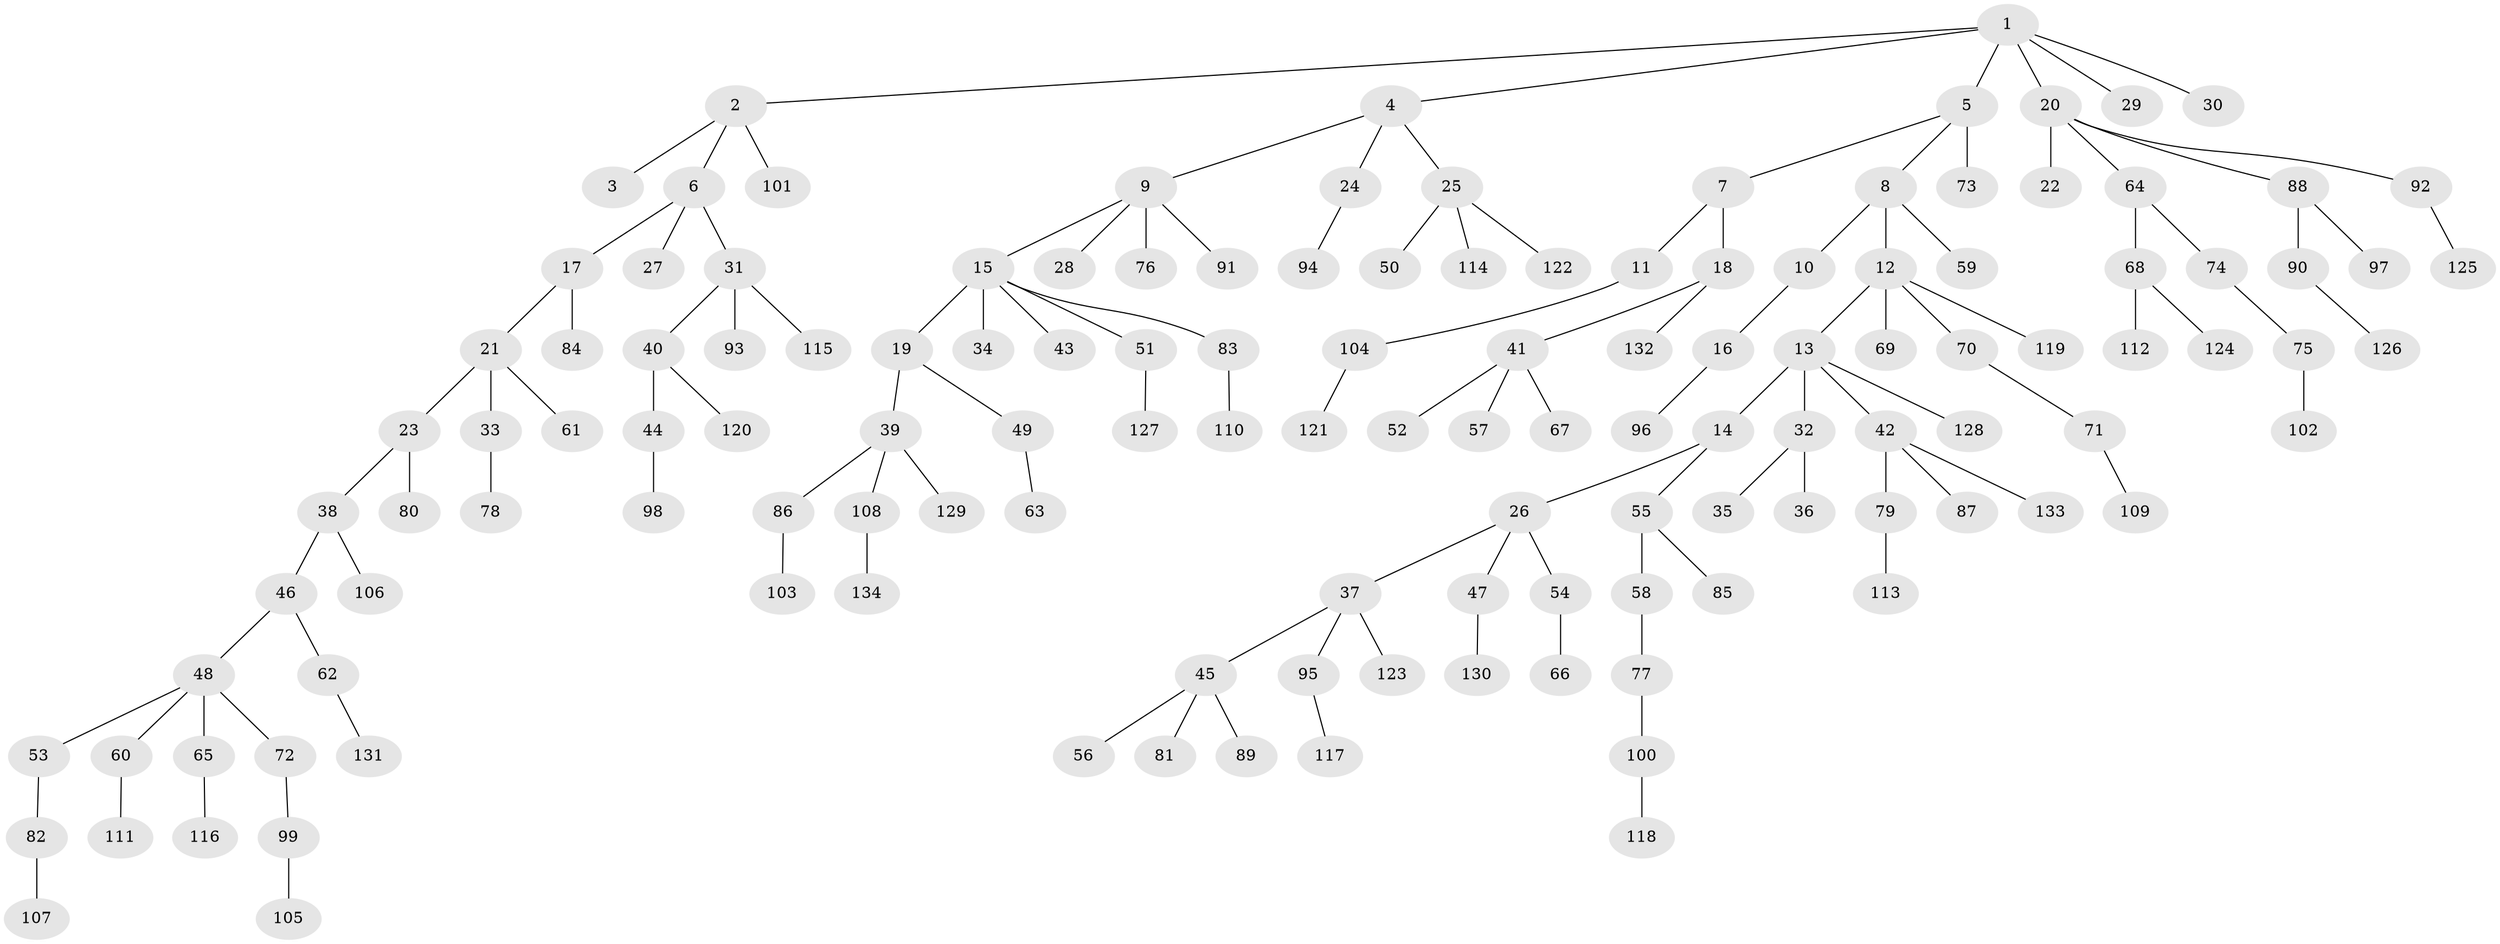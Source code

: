 // coarse degree distribution, {5: 0.03636363636363636, 3: 0.21818181818181817, 1: 0.43636363636363634, 4: 0.03636363636363636, 2: 0.2727272727272727}
// Generated by graph-tools (version 1.1) at 2025/51/03/04/25 22:51:25]
// undirected, 134 vertices, 133 edges
graph export_dot {
  node [color=gray90,style=filled];
  1;
  2;
  3;
  4;
  5;
  6;
  7;
  8;
  9;
  10;
  11;
  12;
  13;
  14;
  15;
  16;
  17;
  18;
  19;
  20;
  21;
  22;
  23;
  24;
  25;
  26;
  27;
  28;
  29;
  30;
  31;
  32;
  33;
  34;
  35;
  36;
  37;
  38;
  39;
  40;
  41;
  42;
  43;
  44;
  45;
  46;
  47;
  48;
  49;
  50;
  51;
  52;
  53;
  54;
  55;
  56;
  57;
  58;
  59;
  60;
  61;
  62;
  63;
  64;
  65;
  66;
  67;
  68;
  69;
  70;
  71;
  72;
  73;
  74;
  75;
  76;
  77;
  78;
  79;
  80;
  81;
  82;
  83;
  84;
  85;
  86;
  87;
  88;
  89;
  90;
  91;
  92;
  93;
  94;
  95;
  96;
  97;
  98;
  99;
  100;
  101;
  102;
  103;
  104;
  105;
  106;
  107;
  108;
  109;
  110;
  111;
  112;
  113;
  114;
  115;
  116;
  117;
  118;
  119;
  120;
  121;
  122;
  123;
  124;
  125;
  126;
  127;
  128;
  129;
  130;
  131;
  132;
  133;
  134;
  1 -- 2;
  1 -- 4;
  1 -- 5;
  1 -- 20;
  1 -- 29;
  1 -- 30;
  2 -- 3;
  2 -- 6;
  2 -- 101;
  4 -- 9;
  4 -- 24;
  4 -- 25;
  5 -- 7;
  5 -- 8;
  5 -- 73;
  6 -- 17;
  6 -- 27;
  6 -- 31;
  7 -- 11;
  7 -- 18;
  8 -- 10;
  8 -- 12;
  8 -- 59;
  9 -- 15;
  9 -- 28;
  9 -- 76;
  9 -- 91;
  10 -- 16;
  11 -- 104;
  12 -- 13;
  12 -- 69;
  12 -- 70;
  12 -- 119;
  13 -- 14;
  13 -- 32;
  13 -- 42;
  13 -- 128;
  14 -- 26;
  14 -- 55;
  15 -- 19;
  15 -- 34;
  15 -- 43;
  15 -- 51;
  15 -- 83;
  16 -- 96;
  17 -- 21;
  17 -- 84;
  18 -- 41;
  18 -- 132;
  19 -- 39;
  19 -- 49;
  20 -- 22;
  20 -- 64;
  20 -- 88;
  20 -- 92;
  21 -- 23;
  21 -- 33;
  21 -- 61;
  23 -- 38;
  23 -- 80;
  24 -- 94;
  25 -- 50;
  25 -- 114;
  25 -- 122;
  26 -- 37;
  26 -- 47;
  26 -- 54;
  31 -- 40;
  31 -- 93;
  31 -- 115;
  32 -- 35;
  32 -- 36;
  33 -- 78;
  37 -- 45;
  37 -- 95;
  37 -- 123;
  38 -- 46;
  38 -- 106;
  39 -- 86;
  39 -- 108;
  39 -- 129;
  40 -- 44;
  40 -- 120;
  41 -- 52;
  41 -- 57;
  41 -- 67;
  42 -- 79;
  42 -- 87;
  42 -- 133;
  44 -- 98;
  45 -- 56;
  45 -- 81;
  45 -- 89;
  46 -- 48;
  46 -- 62;
  47 -- 130;
  48 -- 53;
  48 -- 60;
  48 -- 65;
  48 -- 72;
  49 -- 63;
  51 -- 127;
  53 -- 82;
  54 -- 66;
  55 -- 58;
  55 -- 85;
  58 -- 77;
  60 -- 111;
  62 -- 131;
  64 -- 68;
  64 -- 74;
  65 -- 116;
  68 -- 112;
  68 -- 124;
  70 -- 71;
  71 -- 109;
  72 -- 99;
  74 -- 75;
  75 -- 102;
  77 -- 100;
  79 -- 113;
  82 -- 107;
  83 -- 110;
  86 -- 103;
  88 -- 90;
  88 -- 97;
  90 -- 126;
  92 -- 125;
  95 -- 117;
  99 -- 105;
  100 -- 118;
  104 -- 121;
  108 -- 134;
}
